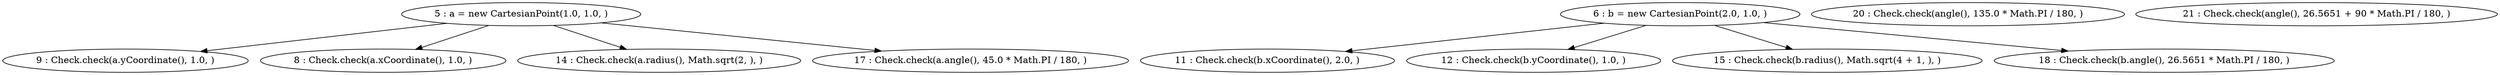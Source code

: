 digraph G {
"5 : a = new CartesianPoint(1.0, 1.0, )"
"5 : a = new CartesianPoint(1.0, 1.0, )" -> "9 : Check.check(a.yCoordinate(), 1.0, )"
"5 : a = new CartesianPoint(1.0, 1.0, )" -> "8 : Check.check(a.xCoordinate(), 1.0, )"
"5 : a = new CartesianPoint(1.0, 1.0, )" -> "14 : Check.check(a.radius(), Math.sqrt(2, ), )"
"5 : a = new CartesianPoint(1.0, 1.0, )" -> "17 : Check.check(a.angle(), 45.0 * Math.PI / 180, )"
"6 : b = new CartesianPoint(2.0, 1.0, )"
"6 : b = new CartesianPoint(2.0, 1.0, )" -> "11 : Check.check(b.xCoordinate(), 2.0, )"
"6 : b = new CartesianPoint(2.0, 1.0, )" -> "12 : Check.check(b.yCoordinate(), 1.0, )"
"6 : b = new CartesianPoint(2.0, 1.0, )" -> "15 : Check.check(b.radius(), Math.sqrt(4 + 1, ), )"
"6 : b = new CartesianPoint(2.0, 1.0, )" -> "18 : Check.check(b.angle(), 26.5651 * Math.PI / 180, )"
"8 : Check.check(a.xCoordinate(), 1.0, )"
"9 : Check.check(a.yCoordinate(), 1.0, )"
"11 : Check.check(b.xCoordinate(), 2.0, )"
"12 : Check.check(b.yCoordinate(), 1.0, )"
"14 : Check.check(a.radius(), Math.sqrt(2, ), )"
"15 : Check.check(b.radius(), Math.sqrt(4 + 1, ), )"
"17 : Check.check(a.angle(), 45.0 * Math.PI / 180, )"
"18 : Check.check(b.angle(), 26.5651 * Math.PI / 180, )"
"20 : Check.check(angle(), 135.0 * Math.PI / 180, )"
"21 : Check.check(angle(), 26.5651 + 90 * Math.PI / 180, )"
}